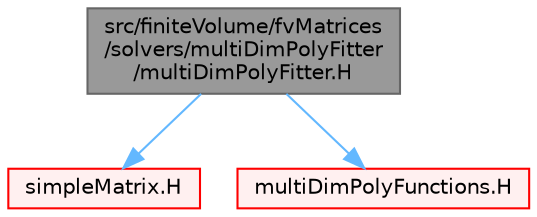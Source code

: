 digraph "src/finiteVolume/fvMatrices/solvers/multiDimPolyFitter/multiDimPolyFitter.H"
{
 // LATEX_PDF_SIZE
  bgcolor="transparent";
  edge [fontname=Helvetica,fontsize=10,labelfontname=Helvetica,labelfontsize=10];
  node [fontname=Helvetica,fontsize=10,shape=box,height=0.2,width=0.4];
  Node1 [id="Node000001",label="src/finiteVolume/fvMatrices\l/solvers/multiDimPolyFitter\l/multiDimPolyFitter.H",height=0.2,width=0.4,color="gray40", fillcolor="grey60", style="filled", fontcolor="black",tooltip=" "];
  Node1 -> Node2 [id="edge1_Node000001_Node000002",color="steelblue1",style="solid",tooltip=" "];
  Node2 [id="Node000002",label="simpleMatrix.H",height=0.2,width=0.4,color="red", fillcolor="#FFF0F0", style="filled",URL="$simpleMatrix_8H.html",tooltip=" "];
  Node1 -> Node184 [id="edge2_Node000001_Node000184",color="steelblue1",style="solid",tooltip=" "];
  Node184 [id="Node000184",label="multiDimPolyFunctions.H",height=0.2,width=0.4,color="red", fillcolor="#FFF0F0", style="filled",URL="$multiDimPolyFunctions_8H.html",tooltip=" "];
}
